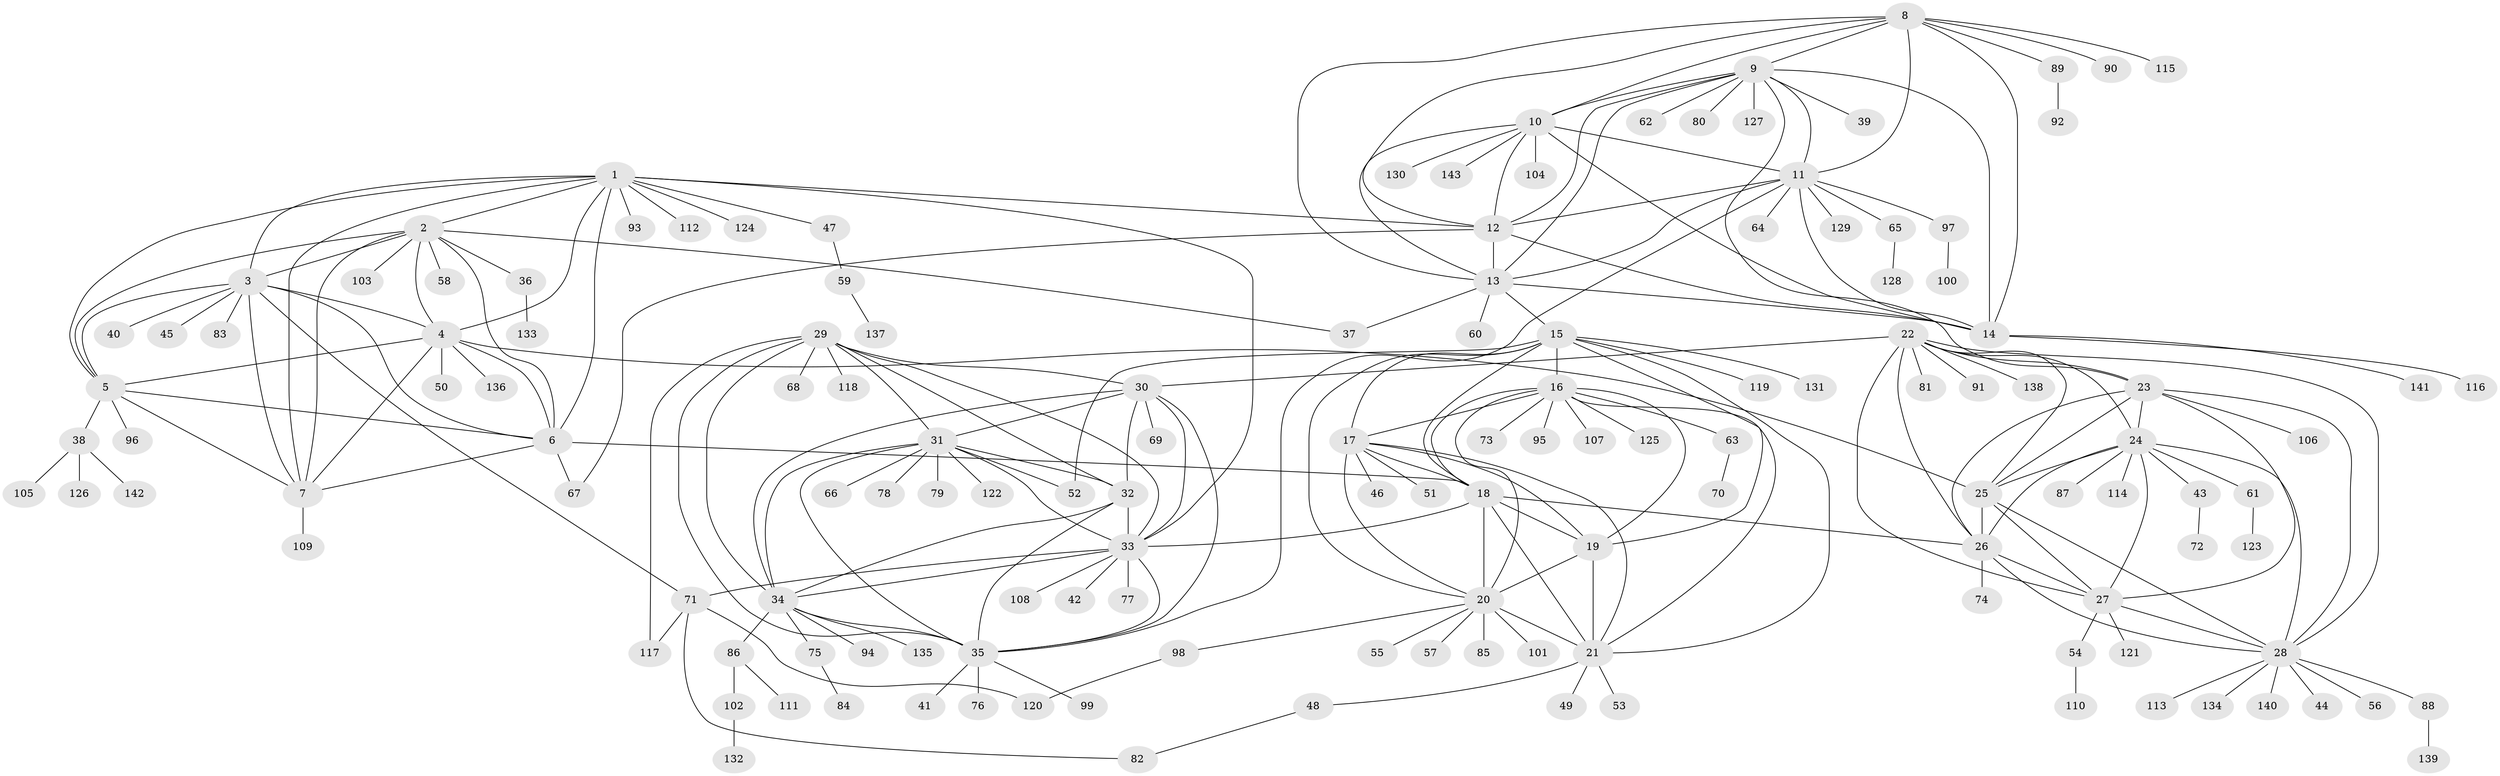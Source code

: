 // coarse degree distribution, {10: 0.01834862385321101, 8: 0.027522935779816515, 12: 0.009174311926605505, 6: 0.027522935779816515, 7: 0.045871559633027525, 5: 0.01834862385321101, 11: 0.01834862385321101, 9: 0.06422018348623854, 4: 0.01834862385321101, 13: 0.009174311926605505, 1: 0.6238532110091743, 2: 0.11009174311926606, 3: 0.009174311926605505}
// Generated by graph-tools (version 1.1) at 2025/42/03/06/25 10:42:15]
// undirected, 143 vertices, 230 edges
graph export_dot {
graph [start="1"]
  node [color=gray90,style=filled];
  1;
  2;
  3;
  4;
  5;
  6;
  7;
  8;
  9;
  10;
  11;
  12;
  13;
  14;
  15;
  16;
  17;
  18;
  19;
  20;
  21;
  22;
  23;
  24;
  25;
  26;
  27;
  28;
  29;
  30;
  31;
  32;
  33;
  34;
  35;
  36;
  37;
  38;
  39;
  40;
  41;
  42;
  43;
  44;
  45;
  46;
  47;
  48;
  49;
  50;
  51;
  52;
  53;
  54;
  55;
  56;
  57;
  58;
  59;
  60;
  61;
  62;
  63;
  64;
  65;
  66;
  67;
  68;
  69;
  70;
  71;
  72;
  73;
  74;
  75;
  76;
  77;
  78;
  79;
  80;
  81;
  82;
  83;
  84;
  85;
  86;
  87;
  88;
  89;
  90;
  91;
  92;
  93;
  94;
  95;
  96;
  97;
  98;
  99;
  100;
  101;
  102;
  103;
  104;
  105;
  106;
  107;
  108;
  109;
  110;
  111;
  112;
  113;
  114;
  115;
  116;
  117;
  118;
  119;
  120;
  121;
  122;
  123;
  124;
  125;
  126;
  127;
  128;
  129;
  130;
  131;
  132;
  133;
  134;
  135;
  136;
  137;
  138;
  139;
  140;
  141;
  142;
  143;
  1 -- 2;
  1 -- 3;
  1 -- 4;
  1 -- 5;
  1 -- 6;
  1 -- 7;
  1 -- 12;
  1 -- 33;
  1 -- 47;
  1 -- 93;
  1 -- 112;
  1 -- 124;
  2 -- 3;
  2 -- 4;
  2 -- 5;
  2 -- 6;
  2 -- 7;
  2 -- 36;
  2 -- 37;
  2 -- 58;
  2 -- 103;
  3 -- 4;
  3 -- 5;
  3 -- 6;
  3 -- 7;
  3 -- 40;
  3 -- 45;
  3 -- 71;
  3 -- 83;
  4 -- 5;
  4 -- 6;
  4 -- 7;
  4 -- 25;
  4 -- 50;
  4 -- 136;
  5 -- 6;
  5 -- 7;
  5 -- 38;
  5 -- 96;
  6 -- 7;
  6 -- 18;
  6 -- 67;
  7 -- 109;
  8 -- 9;
  8 -- 10;
  8 -- 11;
  8 -- 12;
  8 -- 13;
  8 -- 14;
  8 -- 89;
  8 -- 90;
  8 -- 115;
  9 -- 10;
  9 -- 11;
  9 -- 12;
  9 -- 13;
  9 -- 14;
  9 -- 23;
  9 -- 39;
  9 -- 62;
  9 -- 80;
  9 -- 127;
  10 -- 11;
  10 -- 12;
  10 -- 13;
  10 -- 14;
  10 -- 104;
  10 -- 130;
  10 -- 143;
  11 -- 12;
  11 -- 13;
  11 -- 14;
  11 -- 35;
  11 -- 64;
  11 -- 65;
  11 -- 97;
  11 -- 129;
  12 -- 13;
  12 -- 14;
  12 -- 67;
  13 -- 14;
  13 -- 15;
  13 -- 37;
  13 -- 60;
  14 -- 116;
  14 -- 141;
  15 -- 16;
  15 -- 17;
  15 -- 18;
  15 -- 19;
  15 -- 20;
  15 -- 21;
  15 -- 52;
  15 -- 119;
  15 -- 131;
  16 -- 17;
  16 -- 18;
  16 -- 19;
  16 -- 20;
  16 -- 21;
  16 -- 63;
  16 -- 73;
  16 -- 95;
  16 -- 107;
  16 -- 125;
  17 -- 18;
  17 -- 19;
  17 -- 20;
  17 -- 21;
  17 -- 46;
  17 -- 51;
  18 -- 19;
  18 -- 20;
  18 -- 21;
  18 -- 26;
  18 -- 33;
  19 -- 20;
  19 -- 21;
  20 -- 21;
  20 -- 55;
  20 -- 57;
  20 -- 85;
  20 -- 98;
  20 -- 101;
  21 -- 48;
  21 -- 49;
  21 -- 53;
  22 -- 23;
  22 -- 24;
  22 -- 25;
  22 -- 26;
  22 -- 27;
  22 -- 28;
  22 -- 30;
  22 -- 81;
  22 -- 91;
  22 -- 138;
  23 -- 24;
  23 -- 25;
  23 -- 26;
  23 -- 27;
  23 -- 28;
  23 -- 106;
  24 -- 25;
  24 -- 26;
  24 -- 27;
  24 -- 28;
  24 -- 43;
  24 -- 61;
  24 -- 87;
  24 -- 114;
  25 -- 26;
  25 -- 27;
  25 -- 28;
  26 -- 27;
  26 -- 28;
  26 -- 74;
  27 -- 28;
  27 -- 54;
  27 -- 121;
  28 -- 44;
  28 -- 56;
  28 -- 88;
  28 -- 113;
  28 -- 134;
  28 -- 140;
  29 -- 30;
  29 -- 31;
  29 -- 32;
  29 -- 33;
  29 -- 34;
  29 -- 35;
  29 -- 68;
  29 -- 117;
  29 -- 118;
  30 -- 31;
  30 -- 32;
  30 -- 33;
  30 -- 34;
  30 -- 35;
  30 -- 69;
  31 -- 32;
  31 -- 33;
  31 -- 34;
  31 -- 35;
  31 -- 52;
  31 -- 66;
  31 -- 78;
  31 -- 79;
  31 -- 122;
  32 -- 33;
  32 -- 34;
  32 -- 35;
  33 -- 34;
  33 -- 35;
  33 -- 42;
  33 -- 71;
  33 -- 77;
  33 -- 108;
  34 -- 35;
  34 -- 75;
  34 -- 86;
  34 -- 94;
  34 -- 135;
  35 -- 41;
  35 -- 76;
  35 -- 99;
  36 -- 133;
  38 -- 105;
  38 -- 126;
  38 -- 142;
  43 -- 72;
  47 -- 59;
  48 -- 82;
  54 -- 110;
  59 -- 137;
  61 -- 123;
  63 -- 70;
  65 -- 128;
  71 -- 82;
  71 -- 117;
  71 -- 120;
  75 -- 84;
  86 -- 102;
  86 -- 111;
  88 -- 139;
  89 -- 92;
  97 -- 100;
  98 -- 120;
  102 -- 132;
}
